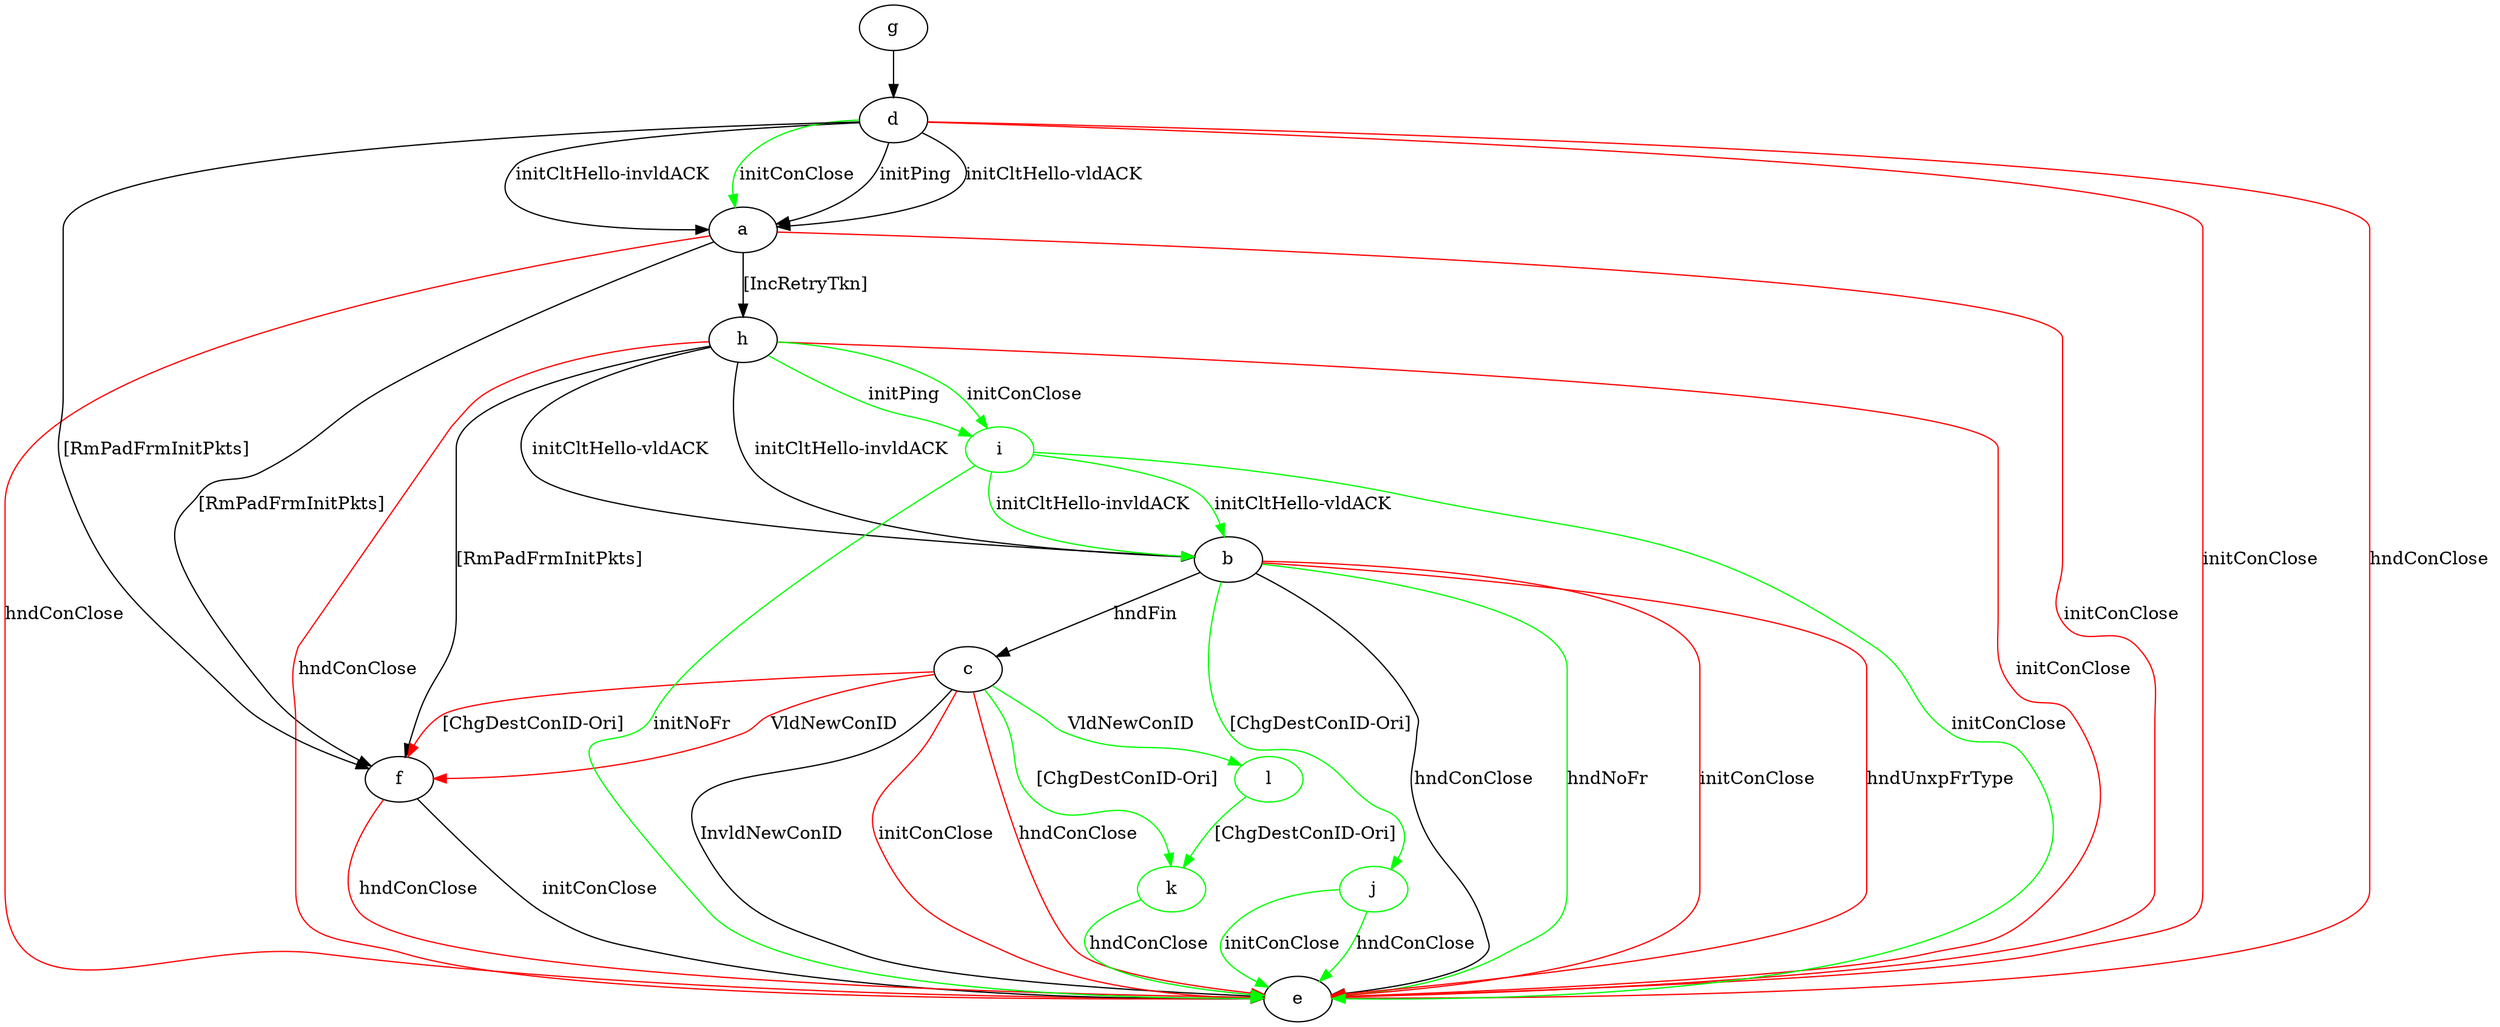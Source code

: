 digraph "" {
	a -> e	[key=0,
		color=red,
		label="initConClose "];
	a -> e	[key=1,
		color=red,
		label="hndConClose "];
	a -> f	[key=0,
		label="[RmPadFrmInitPkts] "];
	a -> h	[key=0,
		label="[IncRetryTkn] "];
	b -> c	[key=0,
		label="hndFin "];
	b -> e	[key=0,
		label="hndConClose "];
	b -> e	[key=1,
		color=green,
		label="hndNoFr "];
	b -> e	[key=2,
		color=red,
		label="initConClose "];
	b -> e	[key=3,
		color=red,
		label="hndUnxpFrType "];
	j	[color=green];
	b -> j	[key=0,
		color=green,
		label="[ChgDestConID-Ori] "];
	c -> e	[key=0,
		label="InvldNewConID "];
	c -> e	[key=1,
		color=red,
		label="initConClose "];
	c -> e	[key=2,
		color=red,
		label="hndConClose "];
	c -> f	[key=0,
		color=red,
		label="VldNewConID "];
	c -> f	[key=1,
		color=red,
		label="[ChgDestConID-Ori] "];
	k	[color=green];
	c -> k	[key=0,
		color=green,
		label="[ChgDestConID-Ori] "];
	l	[color=green];
	c -> l	[key=0,
		color=green,
		label="VldNewConID "];
	d -> a	[key=0,
		label="initPing "];
	d -> a	[key=1,
		label="initCltHello-vldACK "];
	d -> a	[key=2,
		label="initCltHello-invldACK "];
	d -> a	[key=3,
		color=green,
		label="initConClose "];
	d -> e	[key=0,
		color=red,
		label="initConClose "];
	d -> e	[key=1,
		color=red,
		label="hndConClose "];
	d -> f	[key=0,
		label="[RmPadFrmInitPkts] "];
	f -> e	[key=0,
		label="initConClose "];
	f -> e	[key=1,
		color=red,
		label="hndConClose "];
	g -> d	[key=0];
	h -> b	[key=0,
		label="initCltHello-vldACK "];
	h -> b	[key=1,
		label="initCltHello-invldACK "];
	h -> e	[key=0,
		color=red,
		label="initConClose "];
	h -> e	[key=1,
		color=red,
		label="hndConClose "];
	h -> f	[key=0,
		label="[RmPadFrmInitPkts] "];
	i	[color=green];
	h -> i	[key=0,
		color=green,
		label="initPing "];
	h -> i	[key=1,
		color=green,
		label="initConClose "];
	i -> b	[key=0,
		color=green,
		label="initCltHello-vldACK "];
	i -> b	[key=1,
		color=green,
		label="initCltHello-invldACK "];
	i -> e	[key=0,
		color=green,
		label="initConClose "];
	i -> e	[key=1,
		color=green,
		label="initNoFr "];
	j -> e	[key=0,
		color=green,
		label="initConClose "];
	j -> e	[key=1,
		color=green,
		label="hndConClose "];
	k -> e	[key=0,
		color=green,
		label="hndConClose "];
	l -> k	[key=0,
		color=green,
		label="[ChgDestConID-Ori] "];
}
